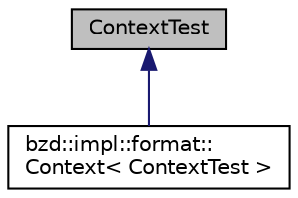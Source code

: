 digraph "ContextTest"
{
  edge [fontname="Helvetica",fontsize="10",labelfontname="Helvetica",labelfontsize="10"];
  node [fontname="Helvetica",fontsize="10",shape=record];
  Node0 [label="ContextTest",height=0.2,width=0.4,color="black", fillcolor="grey75", style="filled", fontcolor="black"];
  Node0 -> Node1 [dir="back",color="midnightblue",fontsize="10",style="solid",fontname="Helvetica"];
  Node1 [label="bzd::impl::format::\lContext\< ContextTest \>",height=0.2,width=0.4,color="black", fillcolor="white", style="filled",URL="$classbzd_1_1impl_1_1format_1_1Context.html"];
}
